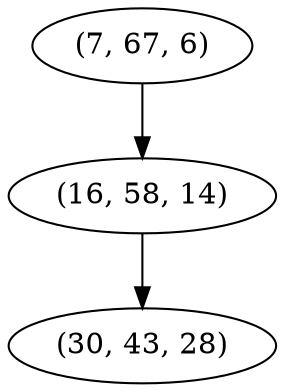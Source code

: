 digraph tree {
    "(7, 67, 6)";
    "(16, 58, 14)";
    "(30, 43, 28)";
    "(7, 67, 6)" -> "(16, 58, 14)";
    "(16, 58, 14)" -> "(30, 43, 28)";
}
